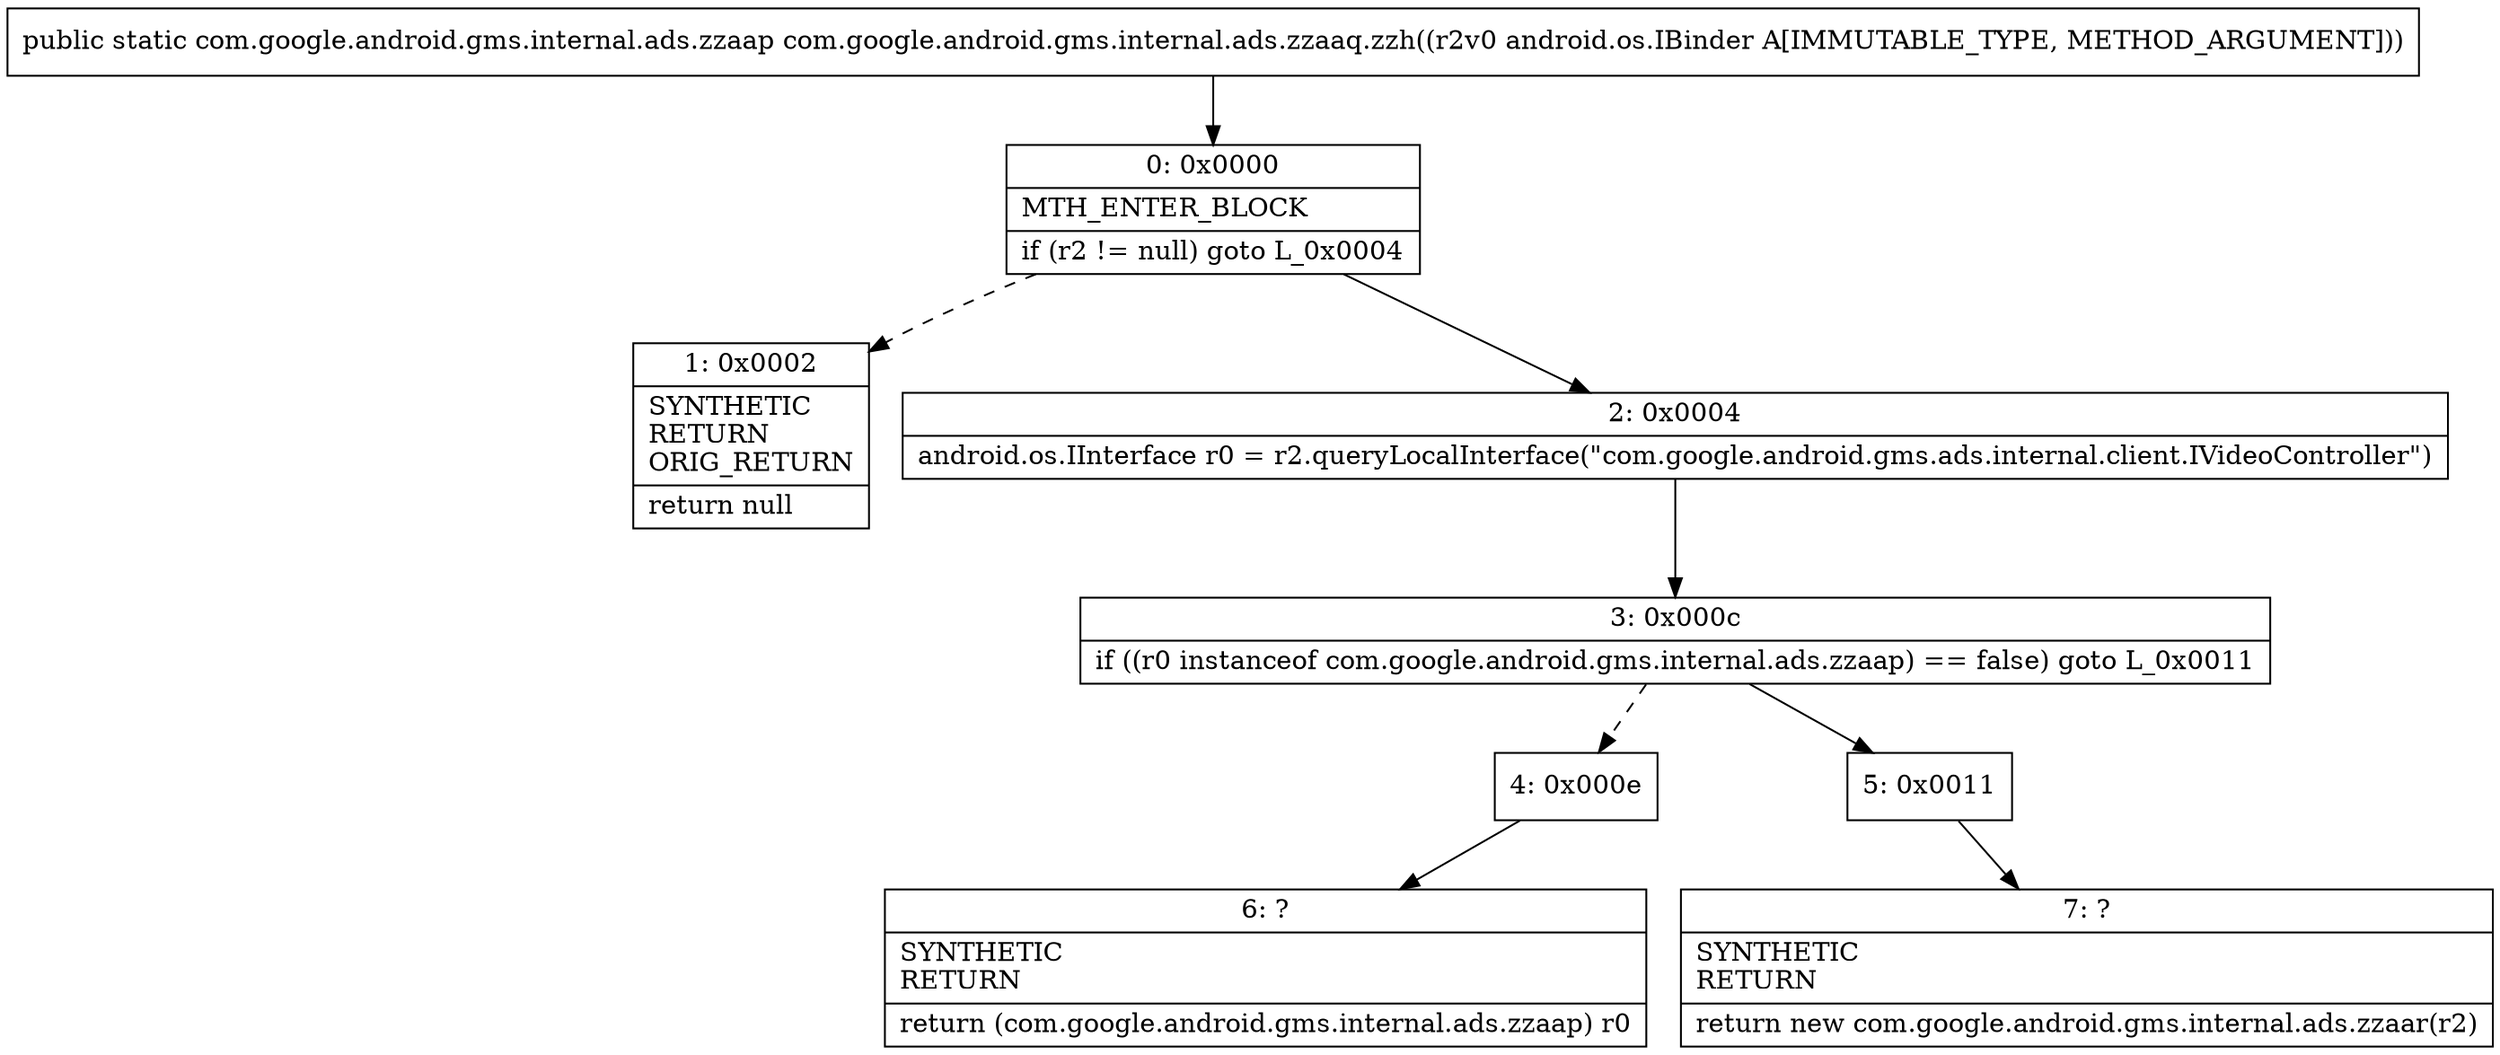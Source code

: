 digraph "CFG forcom.google.android.gms.internal.ads.zzaaq.zzh(Landroid\/os\/IBinder;)Lcom\/google\/android\/gms\/internal\/ads\/zzaap;" {
Node_0 [shape=record,label="{0\:\ 0x0000|MTH_ENTER_BLOCK\l|if (r2 != null) goto L_0x0004\l}"];
Node_1 [shape=record,label="{1\:\ 0x0002|SYNTHETIC\lRETURN\lORIG_RETURN\l|return null\l}"];
Node_2 [shape=record,label="{2\:\ 0x0004|android.os.IInterface r0 = r2.queryLocalInterface(\"com.google.android.gms.ads.internal.client.IVideoController\")\l}"];
Node_3 [shape=record,label="{3\:\ 0x000c|if ((r0 instanceof com.google.android.gms.internal.ads.zzaap) == false) goto L_0x0011\l}"];
Node_4 [shape=record,label="{4\:\ 0x000e}"];
Node_5 [shape=record,label="{5\:\ 0x0011}"];
Node_6 [shape=record,label="{6\:\ ?|SYNTHETIC\lRETURN\l|return (com.google.android.gms.internal.ads.zzaap) r0\l}"];
Node_7 [shape=record,label="{7\:\ ?|SYNTHETIC\lRETURN\l|return new com.google.android.gms.internal.ads.zzaar(r2)\l}"];
MethodNode[shape=record,label="{public static com.google.android.gms.internal.ads.zzaap com.google.android.gms.internal.ads.zzaaq.zzh((r2v0 android.os.IBinder A[IMMUTABLE_TYPE, METHOD_ARGUMENT])) }"];
MethodNode -> Node_0;
Node_0 -> Node_1[style=dashed];
Node_0 -> Node_2;
Node_2 -> Node_3;
Node_3 -> Node_4[style=dashed];
Node_3 -> Node_5;
Node_4 -> Node_6;
Node_5 -> Node_7;
}

